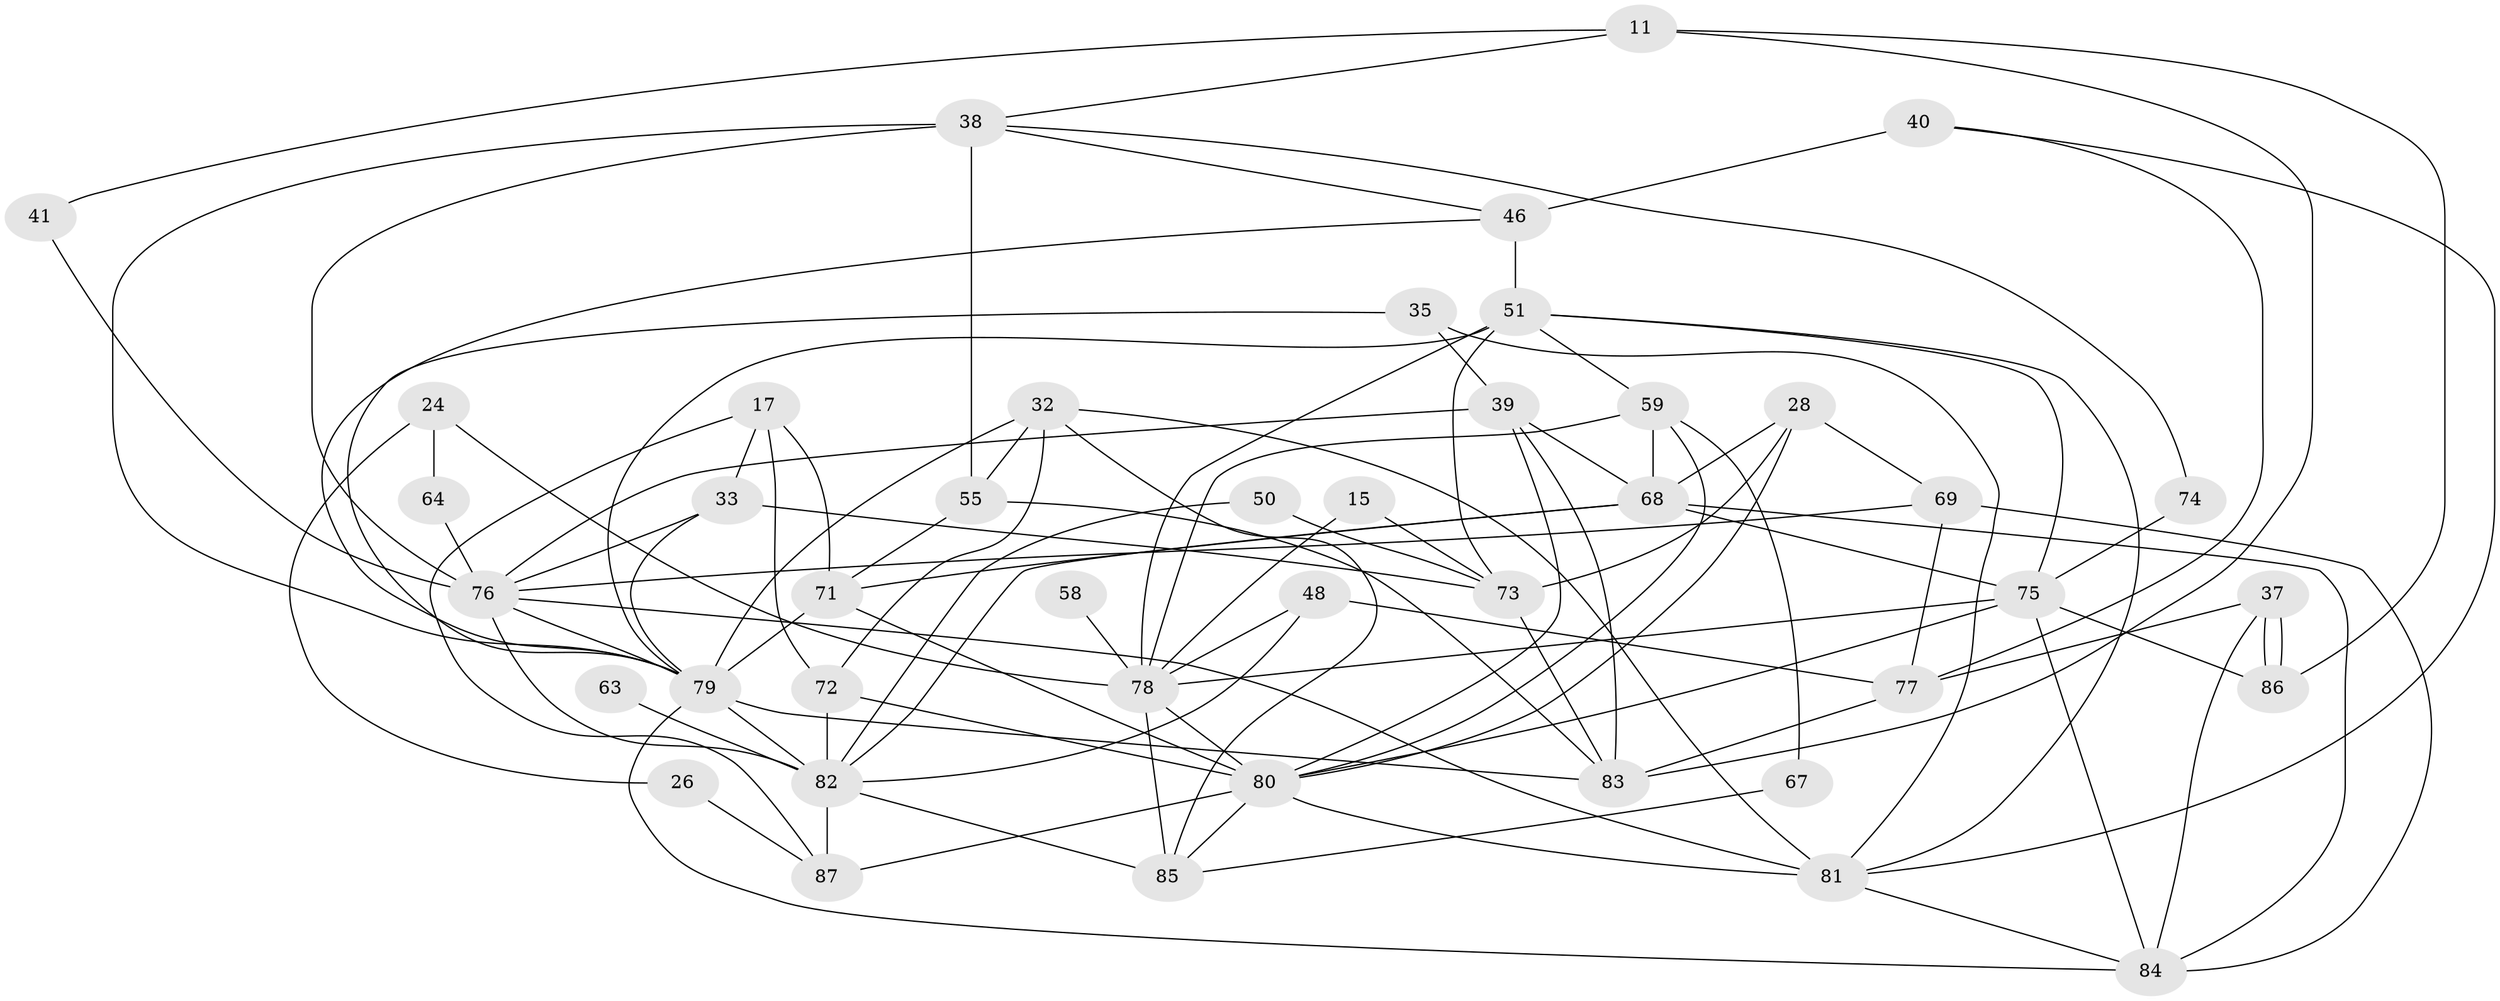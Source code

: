 // original degree distribution, {4: 0.3563218390804598, 5: 0.1724137931034483, 2: 0.16091954022988506, 3: 0.19540229885057472, 6: 0.034482758620689655, 7: 0.05747126436781609, 9: 0.011494252873563218, 8: 0.011494252873563218}
// Generated by graph-tools (version 1.1) at 2025/54/03/04/25 21:54:25]
// undirected, 43 vertices, 101 edges
graph export_dot {
graph [start="1"]
  node [color=gray90,style=filled];
  11;
  15;
  17;
  24 [super="+12"];
  26;
  28;
  32;
  33;
  35;
  37;
  38 [super="+13+20"];
  39 [super="+9"];
  40 [super="+36"];
  41;
  46;
  48;
  50;
  51 [super="+42"];
  55 [super="+16"];
  58;
  59 [super="+25+29"];
  63;
  64;
  67;
  68 [super="+65"];
  69;
  71 [super="+56"];
  72;
  73;
  74;
  75 [super="+31+60"];
  76 [super="+61+30"];
  77 [super="+8"];
  78 [super="+53+49"];
  79 [super="+2+14+21+70"];
  80 [super="+43+45"];
  81 [super="+7+19"];
  82 [super="+44"];
  83 [super="+52"];
  84 [super="+18+54"];
  85 [super="+62"];
  86 [super="+66"];
  87 [super="+57"];
  11 -- 41;
  11 -- 38;
  11 -- 83;
  11 -- 86;
  15 -- 73;
  15 -- 78;
  17 -- 72;
  17 -- 33;
  17 -- 87;
  17 -- 71;
  24 -- 78 [weight=3];
  24 -- 26;
  24 -- 64;
  26 -- 87;
  28 -- 73;
  28 -- 69;
  28 -- 80;
  28 -- 68;
  32 -- 81;
  32 -- 72;
  32 -- 85;
  32 -- 55;
  32 -- 79;
  33 -- 73;
  33 -- 79;
  33 -- 76;
  35 -- 79;
  35 -- 39;
  35 -- 81;
  37 -- 86 [weight=2];
  37 -- 86;
  37 -- 77;
  37 -- 84;
  38 -- 74;
  38 -- 46;
  38 -- 55 [weight=3];
  38 -- 76;
  38 -- 79;
  39 -- 68 [weight=3];
  39 -- 76 [weight=2];
  39 -- 80 [weight=2];
  39 -- 83;
  40 -- 46 [weight=2];
  40 -- 81;
  40 -- 77;
  41 -- 76;
  46 -- 51;
  46 -- 79;
  48 -- 78;
  48 -- 82 [weight=2];
  48 -- 77;
  50 -- 73;
  50 -- 82;
  51 -- 73 [weight=2];
  51 -- 81;
  51 -- 59;
  51 -- 78;
  51 -- 79;
  51 -- 75;
  55 -- 83 [weight=2];
  55 -- 71;
  58 -- 78 [weight=3];
  59 -- 78 [weight=2];
  59 -- 68 [weight=2];
  59 -- 67;
  59 -- 80;
  63 -- 82 [weight=2];
  64 -- 76;
  67 -- 85;
  68 -- 84;
  68 -- 82;
  68 -- 71;
  68 -- 75;
  69 -- 84;
  69 -- 76;
  69 -- 77;
  71 -- 79 [weight=2];
  71 -- 80;
  72 -- 82;
  72 -- 80;
  73 -- 83;
  74 -- 75 [weight=2];
  75 -- 78;
  75 -- 86 [weight=2];
  75 -- 84;
  75 -- 80 [weight=2];
  76 -- 81 [weight=2];
  76 -- 79;
  76 -- 82;
  77 -- 83 [weight=2];
  78 -- 85;
  78 -- 80;
  79 -- 82 [weight=3];
  79 -- 83;
  79 -- 84 [weight=2];
  80 -- 81;
  80 -- 85;
  80 -- 87;
  81 -- 84;
  82 -- 85 [weight=2];
  82 -- 87 [weight=2];
}
